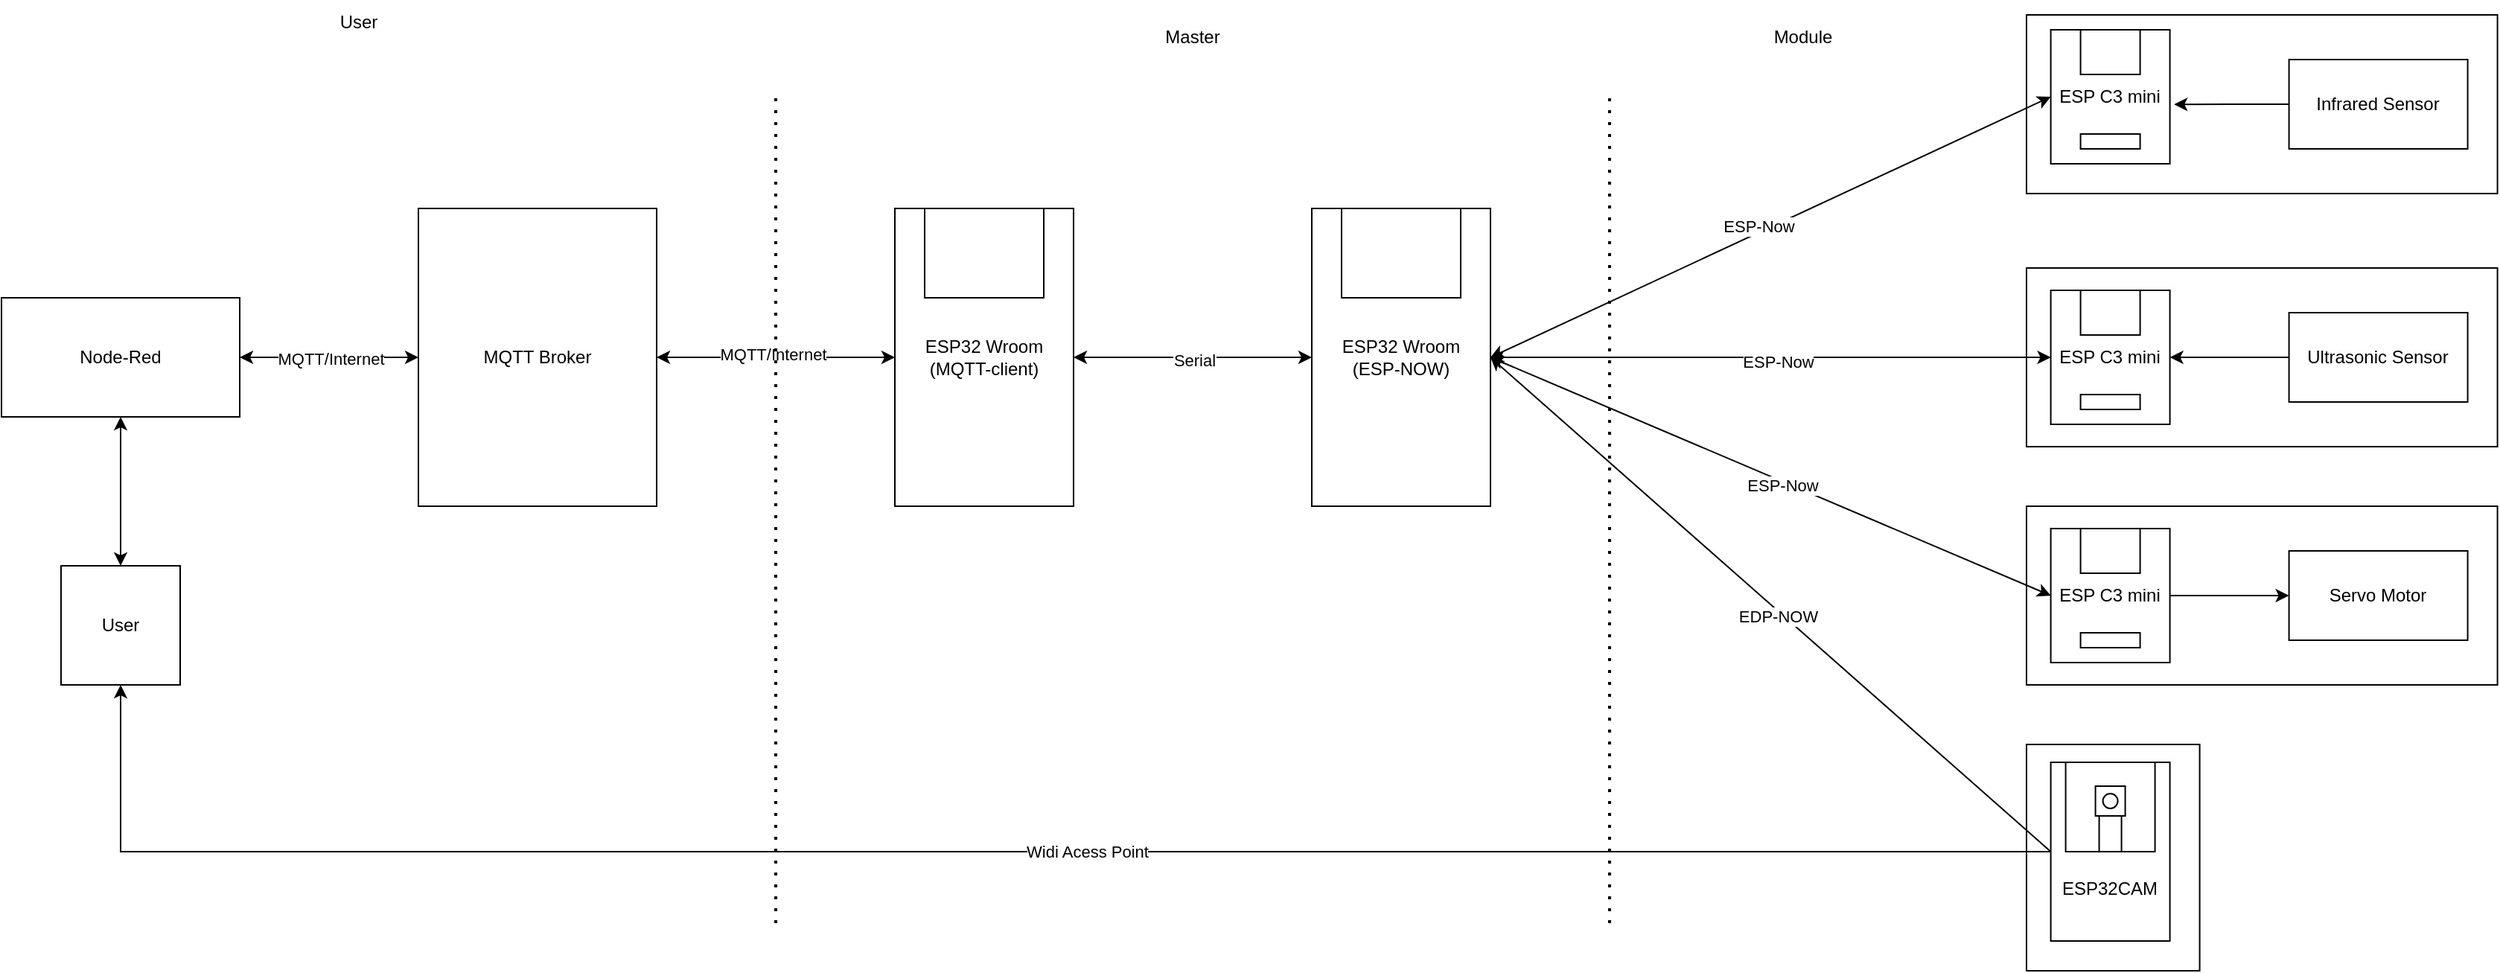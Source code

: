<mxfile version="28.2.8">
  <diagram name="Page-1" id="dL9VV4bmaPXsRKPy24r-">
    <mxGraphModel dx="2239" dy="712" grid="1" gridSize="10" guides="1" tooltips="1" connect="1" arrows="1" fold="1" page="1" pageScale="1" pageWidth="850" pageHeight="1100" math="0" shadow="0">
      <root>
        <mxCell id="0" />
        <mxCell id="1" parent="0" />
        <mxCell id="4laWTSnIHKEGQz96bBe--4" value="&lt;span style=&quot;color: rgba(0, 0, 0, 0); font-family: monospace; font-size: 0px; text-align: start; text-wrap-mode: nowrap;&quot;&gt;%3CmxGraphModel%3E%3Croot%3E%3CmxCell%20id%3D%220%22%2F%3E%3CmxCell%20id%3D%221%22%20parent%3D%220%22%2F%3E%3CmxCell%20id%3D%222%22%20value%3D%22%22%20style%3D%22group%22%20vertex%3D%221%22%20connectable%3D%220%22%20parent%3D%221%22%3E%3CmxGeometry%20x%3D%22856.3%22%20y%3D%2240%22%20width%3D%22300%22%20height%3D%22110%22%20as%3D%22geometry%22%2F%3E%3C%2FmxCell%3E%3CmxCell%20id%3D%223%22%20value%3D%22%22%20style%3D%22rounded%3D0%3BwhiteSpace%3Dwrap%3Bhtml%3D1%3B%22%20vertex%3D%221%22%20parent%3D%222%22%3E%3CmxGeometry%20x%3D%22-16.3%22%20y%3D%22-10%22%20width%3D%22316.3%22%20height%3D%22120%22%20as%3D%22geometry%22%2F%3E%3C%2FmxCell%3E%3CmxCell%20id%3D%224%22%20value%3D%22ESP%20C3%20mini%22%20style%3D%22rounded%3D0%3BwhiteSpace%3Dwrap%3Bhtml%3D1%3B%22%20vertex%3D%221%22%20parent%3D%222%22%3E%3CmxGeometry%20width%3D%2280%22%20height%3D%2290%22%20as%3D%22geometry%22%2F%3E%3C%2FmxCell%3E%3CmxCell%20id%3D%225%22%20value%3D%22%22%20style%3D%22rounded%3D0%3BwhiteSpace%3Dwrap%3Bhtml%3D1%3B%22%20vertex%3D%221%22%20parent%3D%222%22%3E%3CmxGeometry%20x%3D%2220%22%20y%3D%2270%22%20width%3D%2240%22%20height%3D%2210%22%20as%3D%22geometry%22%2F%3E%3C%2FmxCell%3E%3CmxCell%20id%3D%226%22%20value%3D%22%22%20style%3D%22rounded%3D0%3BwhiteSpace%3Dwrap%3Bhtml%3D1%3B%22%20vertex%3D%221%22%20parent%3D%222%22%3E%3CmxGeometry%20x%3D%2220%22%20width%3D%2240%22%20height%3D%2230%22%20as%3D%22geometry%22%2F%3E%3C%2FmxCell%3E%3C%2Froot%3E%3C%2FmxGraphModel%3E&lt;/span&gt;" style="rounded=0;whiteSpace=wrap;html=1;fontSize=14;" vertex="1" parent="1">
          <mxGeometry x="840" y="360" width="316.3" height="120" as="geometry" />
        </mxCell>
        <mxCell id="2zIadrbv-KkHklu8nSw9-6" value="" style="group" parent="1" vertex="1" connectable="0">
          <mxGeometry x="80" y="160" width="120" height="200" as="geometry" />
        </mxCell>
        <mxCell id="2zIadrbv-KkHklu8nSw9-1" value="ESP32 Wroom&lt;br&gt;(MQTT-client)" style="rounded=0;whiteSpace=wrap;html=1;" parent="2zIadrbv-KkHklu8nSw9-6" vertex="1">
          <mxGeometry width="120" height="200" as="geometry" />
        </mxCell>
        <mxCell id="2zIadrbv-KkHklu8nSw9-4" value="" style="rounded=0;whiteSpace=wrap;html=1;" parent="2zIadrbv-KkHklu8nSw9-6" vertex="1">
          <mxGeometry x="20" width="80" height="60" as="geometry" />
        </mxCell>
        <mxCell id="2zIadrbv-KkHklu8nSw9-7" value="" style="group" parent="1" vertex="1" connectable="0">
          <mxGeometry x="360" y="160" width="120" height="200" as="geometry" />
        </mxCell>
        <mxCell id="2zIadrbv-KkHklu8nSw9-2" value="ESP32 Wroom&lt;br&gt;(ESP-NOW)" style="rounded=0;whiteSpace=wrap;html=1;" parent="2zIadrbv-KkHklu8nSw9-7" vertex="1">
          <mxGeometry width="120" height="200" as="geometry" />
        </mxCell>
        <mxCell id="2zIadrbv-KkHklu8nSw9-5" value="" style="rounded=0;whiteSpace=wrap;html=1;" parent="2zIadrbv-KkHklu8nSw9-7" vertex="1">
          <mxGeometry x="20" width="80" height="60" as="geometry" />
        </mxCell>
        <mxCell id="2zIadrbv-KkHklu8nSw9-8" value="" style="endArrow=classic;startArrow=classic;html=1;rounded=0;exitX=1;exitY=0.5;exitDx=0;exitDy=0;entryX=0;entryY=0.5;entryDx=0;entryDy=0;" parent="1" source="2zIadrbv-KkHklu8nSw9-1" target="2zIadrbv-KkHklu8nSw9-2" edge="1">
          <mxGeometry width="50" height="50" relative="1" as="geometry">
            <mxPoint x="230" y="310" as="sourcePoint" />
            <mxPoint x="340" y="260" as="targetPoint" />
          </mxGeometry>
        </mxCell>
        <mxCell id="2zIadrbv-KkHklu8nSw9-9" value="Serial" style="edgeLabel;html=1;align=center;verticalAlign=middle;resizable=0;points=[];" parent="2zIadrbv-KkHklu8nSw9-8" vertex="1" connectable="0">
          <mxGeometry x="0.004" y="-2" relative="1" as="geometry">
            <mxPoint as="offset" />
          </mxGeometry>
        </mxCell>
        <mxCell id="2zIadrbv-KkHklu8nSw9-10" value="Master" style="text;html=1;whiteSpace=wrap;strokeColor=none;fillColor=none;align=center;verticalAlign=middle;rounded=0;" parent="1" vertex="1">
          <mxGeometry x="250" y="30" width="60" height="30" as="geometry" />
        </mxCell>
        <mxCell id="2zIadrbv-KkHklu8nSw9-14" value="" style="group" parent="1" vertex="1" connectable="0">
          <mxGeometry x="856.3" y="40" width="300" height="110" as="geometry" />
        </mxCell>
        <mxCell id="4laWTSnIHKEGQz96bBe--1" value="&lt;span style=&quot;color: rgba(0, 0, 0, 0); font-family: monospace; font-size: 0px; text-align: start; text-wrap-mode: nowrap;&quot;&gt;%3CmxGraphModel%3E%3Croot%3E%3CmxCell%20id%3D%220%22%2F%3E%3CmxCell%20id%3D%221%22%20parent%3D%220%22%2F%3E%3CmxCell%20id%3D%222%22%20value%3D%22%22%20style%3D%22group%22%20vertex%3D%221%22%20connectable%3D%220%22%20parent%3D%221%22%3E%3CmxGeometry%20x%3D%22856.3%22%20y%3D%2240%22%20width%3D%22300%22%20height%3D%22110%22%20as%3D%22geometry%22%2F%3E%3C%2FmxCell%3E%3CmxCell%20id%3D%223%22%20value%3D%22%22%20style%3D%22rounded%3D0%3BwhiteSpace%3Dwrap%3Bhtml%3D1%3B%22%20vertex%3D%221%22%20parent%3D%222%22%3E%3CmxGeometry%20x%3D%22-16.3%22%20y%3D%22-10%22%20width%3D%22316.3%22%20height%3D%22120%22%20as%3D%22geometry%22%2F%3E%3C%2FmxCell%3E%3CmxCell%20id%3D%224%22%20value%3D%22ESP%20C3%20mini%22%20style%3D%22rounded%3D0%3BwhiteSpace%3Dwrap%3Bhtml%3D1%3B%22%20vertex%3D%221%22%20parent%3D%222%22%3E%3CmxGeometry%20width%3D%2280%22%20height%3D%2290%22%20as%3D%22geometry%22%2F%3E%3C%2FmxCell%3E%3CmxCell%20id%3D%225%22%20value%3D%22%22%20style%3D%22rounded%3D0%3BwhiteSpace%3Dwrap%3Bhtml%3D1%3B%22%20vertex%3D%221%22%20parent%3D%222%22%3E%3CmxGeometry%20x%3D%2220%22%20y%3D%2270%22%20width%3D%2240%22%20height%3D%2210%22%20as%3D%22geometry%22%2F%3E%3C%2FmxCell%3E%3CmxCell%20id%3D%226%22%20value%3D%22%22%20style%3D%22rounded%3D0%3BwhiteSpace%3Dwrap%3Bhtml%3D1%3B%22%20vertex%3D%221%22%20parent%3D%222%22%3E%3CmxGeometry%20x%3D%2220%22%20width%3D%2240%22%20height%3D%2230%22%20as%3D%22geometry%22%2F%3E%3C%2FmxCell%3E%3C%2Froot%3E%3C%2FmxGraphModel%3E&lt;/span&gt;" style="rounded=0;whiteSpace=wrap;html=1;" vertex="1" parent="2zIadrbv-KkHklu8nSw9-14">
          <mxGeometry x="-16.3" y="-10" width="316.3" height="120" as="geometry" />
        </mxCell>
        <mxCell id="2zIadrbv-KkHklu8nSw9-11" value="ESP C3 mini" style="rounded=0;whiteSpace=wrap;html=1;" parent="2zIadrbv-KkHklu8nSw9-14" vertex="1">
          <mxGeometry width="80" height="90" as="geometry" />
        </mxCell>
        <mxCell id="2zIadrbv-KkHklu8nSw9-12" value="" style="rounded=0;whiteSpace=wrap;html=1;" parent="2zIadrbv-KkHklu8nSw9-14" vertex="1">
          <mxGeometry x="20" y="70" width="40" height="10" as="geometry" />
        </mxCell>
        <mxCell id="2zIadrbv-KkHklu8nSw9-13" value="" style="rounded=0;whiteSpace=wrap;html=1;" parent="2zIadrbv-KkHklu8nSw9-14" vertex="1">
          <mxGeometry x="20" width="40" height="30" as="geometry" />
        </mxCell>
        <mxCell id="2zIadrbv-KkHklu8nSw9-15" value="" style="group" parent="1" vertex="1" connectable="0">
          <mxGeometry x="856.3" y="215" width="300.0" height="105" as="geometry" />
        </mxCell>
        <mxCell id="4laWTSnIHKEGQz96bBe--3" value="&lt;span style=&quot;color: rgba(0, 0, 0, 0); font-family: monospace; font-size: 0px; text-align: start; text-wrap-mode: nowrap;&quot;&gt;%3CmxGraphModel%3E%3Croot%3E%3CmxCell%20id%3D%220%22%2F%3E%3CmxCell%20id%3D%221%22%20parent%3D%220%22%2F%3E%3CmxCell%20id%3D%222%22%20value%3D%22%22%20style%3D%22group%22%20vertex%3D%221%22%20connectable%3D%220%22%20parent%3D%221%22%3E%3CmxGeometry%20x%3D%22856.3%22%20y%3D%2240%22%20width%3D%22300%22%20height%3D%22110%22%20as%3D%22geometry%22%2F%3E%3C%2FmxCell%3E%3CmxCell%20id%3D%223%22%20value%3D%22%22%20style%3D%22rounded%3D0%3BwhiteSpace%3Dwrap%3Bhtml%3D1%3B%22%20vertex%3D%221%22%20parent%3D%222%22%3E%3CmxGeometry%20x%3D%22-16.3%22%20y%3D%22-10%22%20width%3D%22316.3%22%20height%3D%22120%22%20as%3D%22geometry%22%2F%3E%3C%2FmxCell%3E%3CmxCell%20id%3D%224%22%20value%3D%22ESP%20C3%20mini%22%20style%3D%22rounded%3D0%3BwhiteSpace%3Dwrap%3Bhtml%3D1%3B%22%20vertex%3D%221%22%20parent%3D%222%22%3E%3CmxGeometry%20width%3D%2280%22%20height%3D%2290%22%20as%3D%22geometry%22%2F%3E%3C%2FmxCell%3E%3CmxCell%20id%3D%225%22%20value%3D%22%22%20style%3D%22rounded%3D0%3BwhiteSpace%3Dwrap%3Bhtml%3D1%3B%22%20vertex%3D%221%22%20parent%3D%222%22%3E%3CmxGeometry%20x%3D%2220%22%20y%3D%2270%22%20width%3D%2240%22%20height%3D%2210%22%20as%3D%22geometry%22%2F%3E%3C%2FmxCell%3E%3CmxCell%20id%3D%226%22%20value%3D%22%22%20style%3D%22rounded%3D0%3BwhiteSpace%3Dwrap%3Bhtml%3D1%3B%22%20vertex%3D%221%22%20parent%3D%222%22%3E%3CmxGeometry%20x%3D%2220%22%20width%3D%2240%22%20height%3D%2230%22%20as%3D%22geometry%22%2F%3E%3C%2FmxCell%3E%3C%2Froot%3E%3C%2FmxGraphModel%3E&lt;/span&gt;" style="rounded=0;whiteSpace=wrap;html=1;fontSize=14;" vertex="1" parent="2zIadrbv-KkHklu8nSw9-15">
          <mxGeometry x="-16.3" y="-15" width="316.3" height="120" as="geometry" />
        </mxCell>
        <mxCell id="2zIadrbv-KkHklu8nSw9-16" value="ESP C3 mini" style="rounded=0;whiteSpace=wrap;html=1;" parent="2zIadrbv-KkHklu8nSw9-15" vertex="1">
          <mxGeometry width="80" height="90" as="geometry" />
        </mxCell>
        <mxCell id="2zIadrbv-KkHklu8nSw9-17" value="" style="rounded=0;whiteSpace=wrap;html=1;" parent="2zIadrbv-KkHklu8nSw9-15" vertex="1">
          <mxGeometry x="20" y="70" width="40" height="10" as="geometry" />
        </mxCell>
        <mxCell id="2zIadrbv-KkHklu8nSw9-18" value="" style="rounded=0;whiteSpace=wrap;html=1;" parent="2zIadrbv-KkHklu8nSw9-15" vertex="1">
          <mxGeometry x="20" width="40" height="30" as="geometry" />
        </mxCell>
        <mxCell id="2zIadrbv-KkHklu8nSw9-19" value="" style="group" parent="1" vertex="1" connectable="0">
          <mxGeometry x="856.3" y="375" width="80" height="90" as="geometry" />
        </mxCell>
        <mxCell id="2zIadrbv-KkHklu8nSw9-20" value="ESP C3 mini" style="rounded=0;whiteSpace=wrap;html=1;" parent="2zIadrbv-KkHklu8nSw9-19" vertex="1">
          <mxGeometry width="80" height="90" as="geometry" />
        </mxCell>
        <mxCell id="2zIadrbv-KkHklu8nSw9-21" value="" style="rounded=0;whiteSpace=wrap;html=1;" parent="2zIadrbv-KkHklu8nSw9-19" vertex="1">
          <mxGeometry x="20" y="70" width="40" height="10" as="geometry" />
        </mxCell>
        <mxCell id="2zIadrbv-KkHklu8nSw9-22" value="" style="rounded=0;whiteSpace=wrap;html=1;" parent="2zIadrbv-KkHklu8nSw9-19" vertex="1">
          <mxGeometry x="20" width="40" height="30" as="geometry" />
        </mxCell>
        <mxCell id="2zIadrbv-KkHklu8nSw9-23" value="" style="endArrow=classic;startArrow=classic;html=1;rounded=0;entryX=0;entryY=0.5;entryDx=0;entryDy=0;exitX=1;exitY=0.5;exitDx=0;exitDy=0;" parent="1" source="2zIadrbv-KkHklu8nSw9-2" target="2zIadrbv-KkHklu8nSw9-11" edge="1">
          <mxGeometry width="50" height="50" relative="1" as="geometry">
            <mxPoint x="520" y="300" as="sourcePoint" />
            <mxPoint x="570" y="250" as="targetPoint" />
          </mxGeometry>
        </mxCell>
        <mxCell id="2zIadrbv-KkHklu8nSw9-27" value="ESP-Now" style="edgeLabel;html=1;align=center;verticalAlign=middle;resizable=0;points=[];" parent="2zIadrbv-KkHklu8nSw9-23" vertex="1" connectable="0">
          <mxGeometry x="-0.035" y="4" relative="1" as="geometry">
            <mxPoint as="offset" />
          </mxGeometry>
        </mxCell>
        <mxCell id="2zIadrbv-KkHklu8nSw9-24" value="" style="endArrow=classic;startArrow=classic;html=1;rounded=0;entryX=0;entryY=0.5;entryDx=0;entryDy=0;exitX=1;exitY=0.5;exitDx=0;exitDy=0;" parent="1" source="2zIadrbv-KkHklu8nSw9-2" target="2zIadrbv-KkHklu8nSw9-16" edge="1">
          <mxGeometry width="50" height="50" relative="1" as="geometry">
            <mxPoint x="510" y="265" as="sourcePoint" />
            <mxPoint x="710" y="90" as="targetPoint" />
          </mxGeometry>
        </mxCell>
        <mxCell id="2zIadrbv-KkHklu8nSw9-28" value="ESP-Now" style="edgeLabel;html=1;align=center;verticalAlign=middle;resizable=0;points=[];" parent="2zIadrbv-KkHklu8nSw9-24" vertex="1" connectable="0">
          <mxGeometry x="0.027" y="-3" relative="1" as="geometry">
            <mxPoint as="offset" />
          </mxGeometry>
        </mxCell>
        <mxCell id="2zIadrbv-KkHklu8nSw9-25" value="" style="endArrow=classic;startArrow=classic;html=1;rounded=0;entryX=0;entryY=0.5;entryDx=0;entryDy=0;exitX=1;exitY=0.5;exitDx=0;exitDy=0;" parent="1" source="2zIadrbv-KkHklu8nSw9-2" target="2zIadrbv-KkHklu8nSw9-20" edge="1">
          <mxGeometry width="50" height="50" relative="1" as="geometry">
            <mxPoint x="590" y="265" as="sourcePoint" />
            <mxPoint x="790" y="250" as="targetPoint" />
          </mxGeometry>
        </mxCell>
        <mxCell id="2zIadrbv-KkHklu8nSw9-29" value="ESP-Now" style="edgeLabel;html=1;align=center;verticalAlign=middle;resizable=0;points=[];" parent="2zIadrbv-KkHklu8nSw9-25" vertex="1" connectable="0">
          <mxGeometry x="0.047" y="-2" relative="1" as="geometry">
            <mxPoint as="offset" />
          </mxGeometry>
        </mxCell>
        <mxCell id="2zIadrbv-KkHklu8nSw9-30" value="Infrared Sensor" style="rounded=0;whiteSpace=wrap;html=1;" parent="1" vertex="1">
          <mxGeometry x="1016.3" y="60" width="120" height="60" as="geometry" />
        </mxCell>
        <mxCell id="2zIadrbv-KkHklu8nSw9-32" style="edgeStyle=orthogonalEdgeStyle;rounded=0;orthogonalLoop=1;jettySize=auto;html=1;entryX=1.035;entryY=0.557;entryDx=0;entryDy=0;entryPerimeter=0;" parent="1" source="2zIadrbv-KkHklu8nSw9-30" target="2zIadrbv-KkHklu8nSw9-11" edge="1">
          <mxGeometry relative="1" as="geometry" />
        </mxCell>
        <mxCell id="2zIadrbv-KkHklu8nSw9-33" value="Ultrasonic Sensor" style="rounded=0;whiteSpace=wrap;html=1;" parent="1" vertex="1">
          <mxGeometry x="1016.3" y="230" width="120" height="60" as="geometry" />
        </mxCell>
        <mxCell id="2zIadrbv-KkHklu8nSw9-34" style="edgeStyle=orthogonalEdgeStyle;rounded=0;orthogonalLoop=1;jettySize=auto;html=1;entryX=1;entryY=0.5;entryDx=0;entryDy=0;" parent="1" source="2zIadrbv-KkHklu8nSw9-33" target="2zIadrbv-KkHklu8nSw9-16" edge="1">
          <mxGeometry relative="1" as="geometry">
            <mxPoint x="976.3" y="230" as="targetPoint" />
          </mxGeometry>
        </mxCell>
        <mxCell id="2zIadrbv-KkHklu8nSw9-35" value="Servo Motor" style="rounded=0;whiteSpace=wrap;html=1;" parent="1" vertex="1">
          <mxGeometry x="1016.3" y="390" width="120" height="60" as="geometry" />
        </mxCell>
        <mxCell id="2zIadrbv-KkHklu8nSw9-37" style="edgeStyle=orthogonalEdgeStyle;rounded=0;orthogonalLoop=1;jettySize=auto;html=1;entryX=0;entryY=0.5;entryDx=0;entryDy=0;" parent="1" source="2zIadrbv-KkHklu8nSw9-20" target="2zIadrbv-KkHklu8nSw9-35" edge="1">
          <mxGeometry relative="1" as="geometry" />
        </mxCell>
        <mxCell id="2zIadrbv-KkHklu8nSw9-44" value="" style="group" parent="1" vertex="1" connectable="0">
          <mxGeometry x="856.3" y="520" width="300.0" height="140" as="geometry" />
        </mxCell>
        <mxCell id="4laWTSnIHKEGQz96bBe--5" value="&lt;span style=&quot;color: rgba(0, 0, 0, 0); font-family: monospace; font-size: 0px; text-align: start; text-wrap-mode: nowrap;&quot;&gt;%3CmxGraphModel%3E%3Croot%3E%3CmxCell%20id%3D%220%22%2F%3E%3CmxCell%20id%3D%221%22%20parent%3D%220%22%2F%3E%3CmxCell%20id%3D%222%22%20value%3D%22%22%20style%3D%22group%22%20vertex%3D%221%22%20connectable%3D%220%22%20parent%3D%221%22%3E%3CmxGeometry%20x%3D%22856.3%22%20y%3D%2240%22%20width%3D%22300%22%20height%3D%22110%22%20as%3D%22geometry%22%2F%3E%3C%2FmxCell%3E%3CmxCell%20id%3D%223%22%20value%3D%22%22%20style%3D%22rounded%3D0%3BwhiteSpace%3Dwrap%3Bhtml%3D1%3B%22%20vertex%3D%221%22%20parent%3D%222%22%3E%3CmxGeometry%20x%3D%22-16.3%22%20y%3D%22-10%22%20width%3D%22316.3%22%20height%3D%22120%22%20as%3D%22geometry%22%2F%3E%3C%2FmxCell%3E%3CmxCell%20id%3D%224%22%20value%3D%22ESP%20C3%20mini%22%20style%3D%22rounded%3D0%3BwhiteSpace%3Dwrap%3Bhtml%3D1%3B%22%20vertex%3D%221%22%20parent%3D%222%22%3E%3CmxGeometry%20width%3D%2280%22%20height%3D%2290%22%20as%3D%22geometry%22%2F%3E%3C%2FmxCell%3E%3CmxCell%20id%3D%225%22%20value%3D%22%22%20style%3D%22rounded%3D0%3BwhiteSpace%3Dwrap%3Bhtml%3D1%3B%22%20vertex%3D%221%22%20parent%3D%222%22%3E%3CmxGeometry%20x%3D%2220%22%20y%3D%2270%22%20width%3D%2240%22%20height%3D%2210%22%20as%3D%22geometry%22%2F%3E%3C%2FmxCell%3E%3CmxCell%20id%3D%226%22%20value%3D%22%22%20style%3D%22rounded%3D0%3BwhiteSpace%3Dwrap%3Bhtml%3D1%3B%22%20vertex%3D%221%22%20parent%3D%222%22%3E%3CmxGeometry%20x%3D%2220%22%20width%3D%2240%22%20height%3D%2230%22%20as%3D%22geometry%22%2F%3E%3C%2FmxCell%3E%3C%2Froot%3E%3C%2FmxGraphModel%3E&lt;/span&gt;" style="rounded=0;whiteSpace=wrap;html=1;fontSize=14;" vertex="1" parent="2zIadrbv-KkHklu8nSw9-44">
          <mxGeometry x="-16.3" width="116.3" height="152" as="geometry" />
        </mxCell>
        <mxCell id="2zIadrbv-KkHklu8nSw9-38" value="" style="rounded=0;whiteSpace=wrap;html=1;" parent="2zIadrbv-KkHklu8nSw9-44" vertex="1">
          <mxGeometry y="12" width="80" height="120" as="geometry" />
        </mxCell>
        <mxCell id="2zIadrbv-KkHklu8nSw9-39" value="" style="rounded=0;whiteSpace=wrap;html=1;" parent="2zIadrbv-KkHklu8nSw9-44" vertex="1">
          <mxGeometry x="10" y="12" width="60" height="60" as="geometry" />
        </mxCell>
        <mxCell id="2zIadrbv-KkHklu8nSw9-40" value="" style="whiteSpace=wrap;html=1;aspect=fixed;" parent="2zIadrbv-KkHklu8nSw9-44" vertex="1">
          <mxGeometry x="30" y="28" width="20" height="20" as="geometry" />
        </mxCell>
        <mxCell id="2zIadrbv-KkHklu8nSw9-41" value="" style="ellipse;whiteSpace=wrap;html=1;aspect=fixed;" parent="2zIadrbv-KkHklu8nSw9-44" vertex="1">
          <mxGeometry x="35" y="33" width="10" height="10" as="geometry" />
        </mxCell>
        <mxCell id="2zIadrbv-KkHklu8nSw9-42" value="" style="rounded=0;whiteSpace=wrap;html=1;" parent="2zIadrbv-KkHklu8nSw9-44" vertex="1">
          <mxGeometry x="32.5" y="48" width="15" height="24" as="geometry" />
        </mxCell>
        <mxCell id="2zIadrbv-KkHklu8nSw9-43" value="ESP32CAM" style="text;html=1;whiteSpace=wrap;strokeColor=none;fillColor=none;align=center;verticalAlign=middle;rounded=0;" parent="2zIadrbv-KkHklu8nSw9-44" vertex="1">
          <mxGeometry x="10" y="82" width="60" height="30" as="geometry" />
        </mxCell>
        <mxCell id="2zIadrbv-KkHklu8nSw9-46" value="" style="endArrow=classic;html=1;rounded=0;exitX=0;exitY=0.5;exitDx=0;exitDy=0;entryX=1;entryY=0.5;entryDx=0;entryDy=0;" parent="1" source="2zIadrbv-KkHklu8nSw9-38" target="2zIadrbv-KkHklu8nSw9-2" edge="1">
          <mxGeometry width="50" height="50" relative="1" as="geometry">
            <mxPoint x="410" y="480" as="sourcePoint" />
            <mxPoint x="460" y="430" as="targetPoint" />
          </mxGeometry>
        </mxCell>
        <mxCell id="2zIadrbv-KkHklu8nSw9-47" value="EDP-NOW" style="edgeLabel;html=1;align=center;verticalAlign=middle;resizable=0;points=[];" parent="2zIadrbv-KkHklu8nSw9-46" vertex="1" connectable="0">
          <mxGeometry x="-0.037" y="3" relative="1" as="geometry">
            <mxPoint y="-1" as="offset" />
          </mxGeometry>
        </mxCell>
        <mxCell id="2zIadrbv-KkHklu8nSw9-48" value="MQTT Broker" style="rounded=0;whiteSpace=wrap;html=1;" parent="1" vertex="1">
          <mxGeometry x="-240" y="160" width="160" height="200" as="geometry" />
        </mxCell>
        <mxCell id="2zIadrbv-KkHklu8nSw9-49" value="" style="endArrow=classic;startArrow=classic;html=1;rounded=0;exitX=1;exitY=0.5;exitDx=0;exitDy=0;entryX=0;entryY=0.5;entryDx=0;entryDy=0;" parent="1" source="2zIadrbv-KkHklu8nSw9-48" target="2zIadrbv-KkHklu8nSw9-1" edge="1">
          <mxGeometry width="50" height="50" relative="1" as="geometry">
            <mxPoint x="-20" y="310" as="sourcePoint" />
            <mxPoint x="30" y="260" as="targetPoint" />
          </mxGeometry>
        </mxCell>
        <mxCell id="2zIadrbv-KkHklu8nSw9-50" value="MQTT/Internet" style="edgeLabel;html=1;align=center;verticalAlign=middle;resizable=0;points=[];" parent="2zIadrbv-KkHklu8nSw9-49" vertex="1" connectable="0">
          <mxGeometry x="-0.03" y="2" relative="1" as="geometry">
            <mxPoint as="offset" />
          </mxGeometry>
        </mxCell>
        <mxCell id="2zIadrbv-KkHklu8nSw9-54" value="Node-Red" style="whiteSpace=wrap;html=1;" parent="1" vertex="1">
          <mxGeometry x="-520" y="220" width="160" height="80" as="geometry" />
        </mxCell>
        <mxCell id="2zIadrbv-KkHklu8nSw9-55" value="User" style="whiteSpace=wrap;html=1;aspect=fixed;" parent="1" vertex="1">
          <mxGeometry x="-480" y="400" width="80" height="80" as="geometry" />
        </mxCell>
        <mxCell id="2zIadrbv-KkHklu8nSw9-56" style="edgeStyle=orthogonalEdgeStyle;rounded=0;orthogonalLoop=1;jettySize=auto;html=1;entryX=0.5;entryY=1;entryDx=0;entryDy=0;" parent="1" source="2zIadrbv-KkHklu8nSw9-38" target="2zIadrbv-KkHklu8nSw9-55" edge="1">
          <mxGeometry relative="1" as="geometry" />
        </mxCell>
        <mxCell id="2zIadrbv-KkHklu8nSw9-58" value="Widi Acess Point" style="edgeLabel;html=1;align=center;verticalAlign=middle;resizable=0;points=[];" parent="2zIadrbv-KkHklu8nSw9-56" vertex="1" connectable="0">
          <mxGeometry x="-0.08" relative="1" as="geometry">
            <mxPoint as="offset" />
          </mxGeometry>
        </mxCell>
        <mxCell id="2zIadrbv-KkHklu8nSw9-61" value="" style="endArrow=classic;startArrow=classic;html=1;rounded=0;entryX=0.5;entryY=1;entryDx=0;entryDy=0;exitX=0.5;exitY=0;exitDx=0;exitDy=0;" parent="1" source="2zIadrbv-KkHklu8nSw9-55" target="2zIadrbv-KkHklu8nSw9-54" edge="1">
          <mxGeometry width="50" height="50" relative="1" as="geometry">
            <mxPoint x="-260" y="420" as="sourcePoint" />
            <mxPoint x="-210" y="370" as="targetPoint" />
          </mxGeometry>
        </mxCell>
        <mxCell id="2zIadrbv-KkHklu8nSw9-62" value="" style="endArrow=classic;startArrow=classic;html=1;rounded=0;exitX=1;exitY=0.5;exitDx=0;exitDy=0;entryX=0;entryY=0.5;entryDx=0;entryDy=0;" parent="1" source="2zIadrbv-KkHklu8nSw9-54" target="2zIadrbv-KkHklu8nSw9-48" edge="1">
          <mxGeometry width="50" height="50" relative="1" as="geometry">
            <mxPoint x="-260" y="420" as="sourcePoint" />
            <mxPoint x="-210" y="370" as="targetPoint" />
          </mxGeometry>
        </mxCell>
        <mxCell id="2zIadrbv-KkHklu8nSw9-63" value="MQTT/Internet" style="edgeLabel;html=1;align=center;verticalAlign=middle;resizable=0;points=[];" parent="2zIadrbv-KkHklu8nSw9-62" vertex="1" connectable="0">
          <mxGeometry x="0.011" y="-1" relative="1" as="geometry">
            <mxPoint as="offset" />
          </mxGeometry>
        </mxCell>
        <mxCell id="2zIadrbv-KkHklu8nSw9-64" value="" style="endArrow=none;dashed=1;html=1;dashPattern=1 3;strokeWidth=2;rounded=0;" parent="1" edge="1">
          <mxGeometry width="50" height="50" relative="1" as="geometry">
            <mxPoint y="640" as="sourcePoint" />
            <mxPoint y="80" as="targetPoint" />
          </mxGeometry>
        </mxCell>
        <mxCell id="2zIadrbv-KkHklu8nSw9-65" value="" style="endArrow=none;dashed=1;html=1;dashPattern=1 3;strokeWidth=2;rounded=0;" parent="1" edge="1">
          <mxGeometry width="50" height="50" relative="1" as="geometry">
            <mxPoint x="560" y="640" as="sourcePoint" />
            <mxPoint x="560" y="80" as="targetPoint" />
          </mxGeometry>
        </mxCell>
        <mxCell id="2zIadrbv-KkHklu8nSw9-67" value="User" style="text;html=1;whiteSpace=wrap;strokeColor=none;fillColor=none;align=center;verticalAlign=middle;rounded=0;" parent="1" vertex="1">
          <mxGeometry x="-310" y="20" width="60" height="30" as="geometry" />
        </mxCell>
        <mxCell id="2zIadrbv-KkHklu8nSw9-68" value="Module" style="text;html=1;whiteSpace=wrap;strokeColor=none;fillColor=none;align=center;verticalAlign=middle;rounded=0;" parent="1" vertex="1">
          <mxGeometry x="660" y="30" width="60" height="30" as="geometry" />
        </mxCell>
      </root>
    </mxGraphModel>
  </diagram>
</mxfile>
